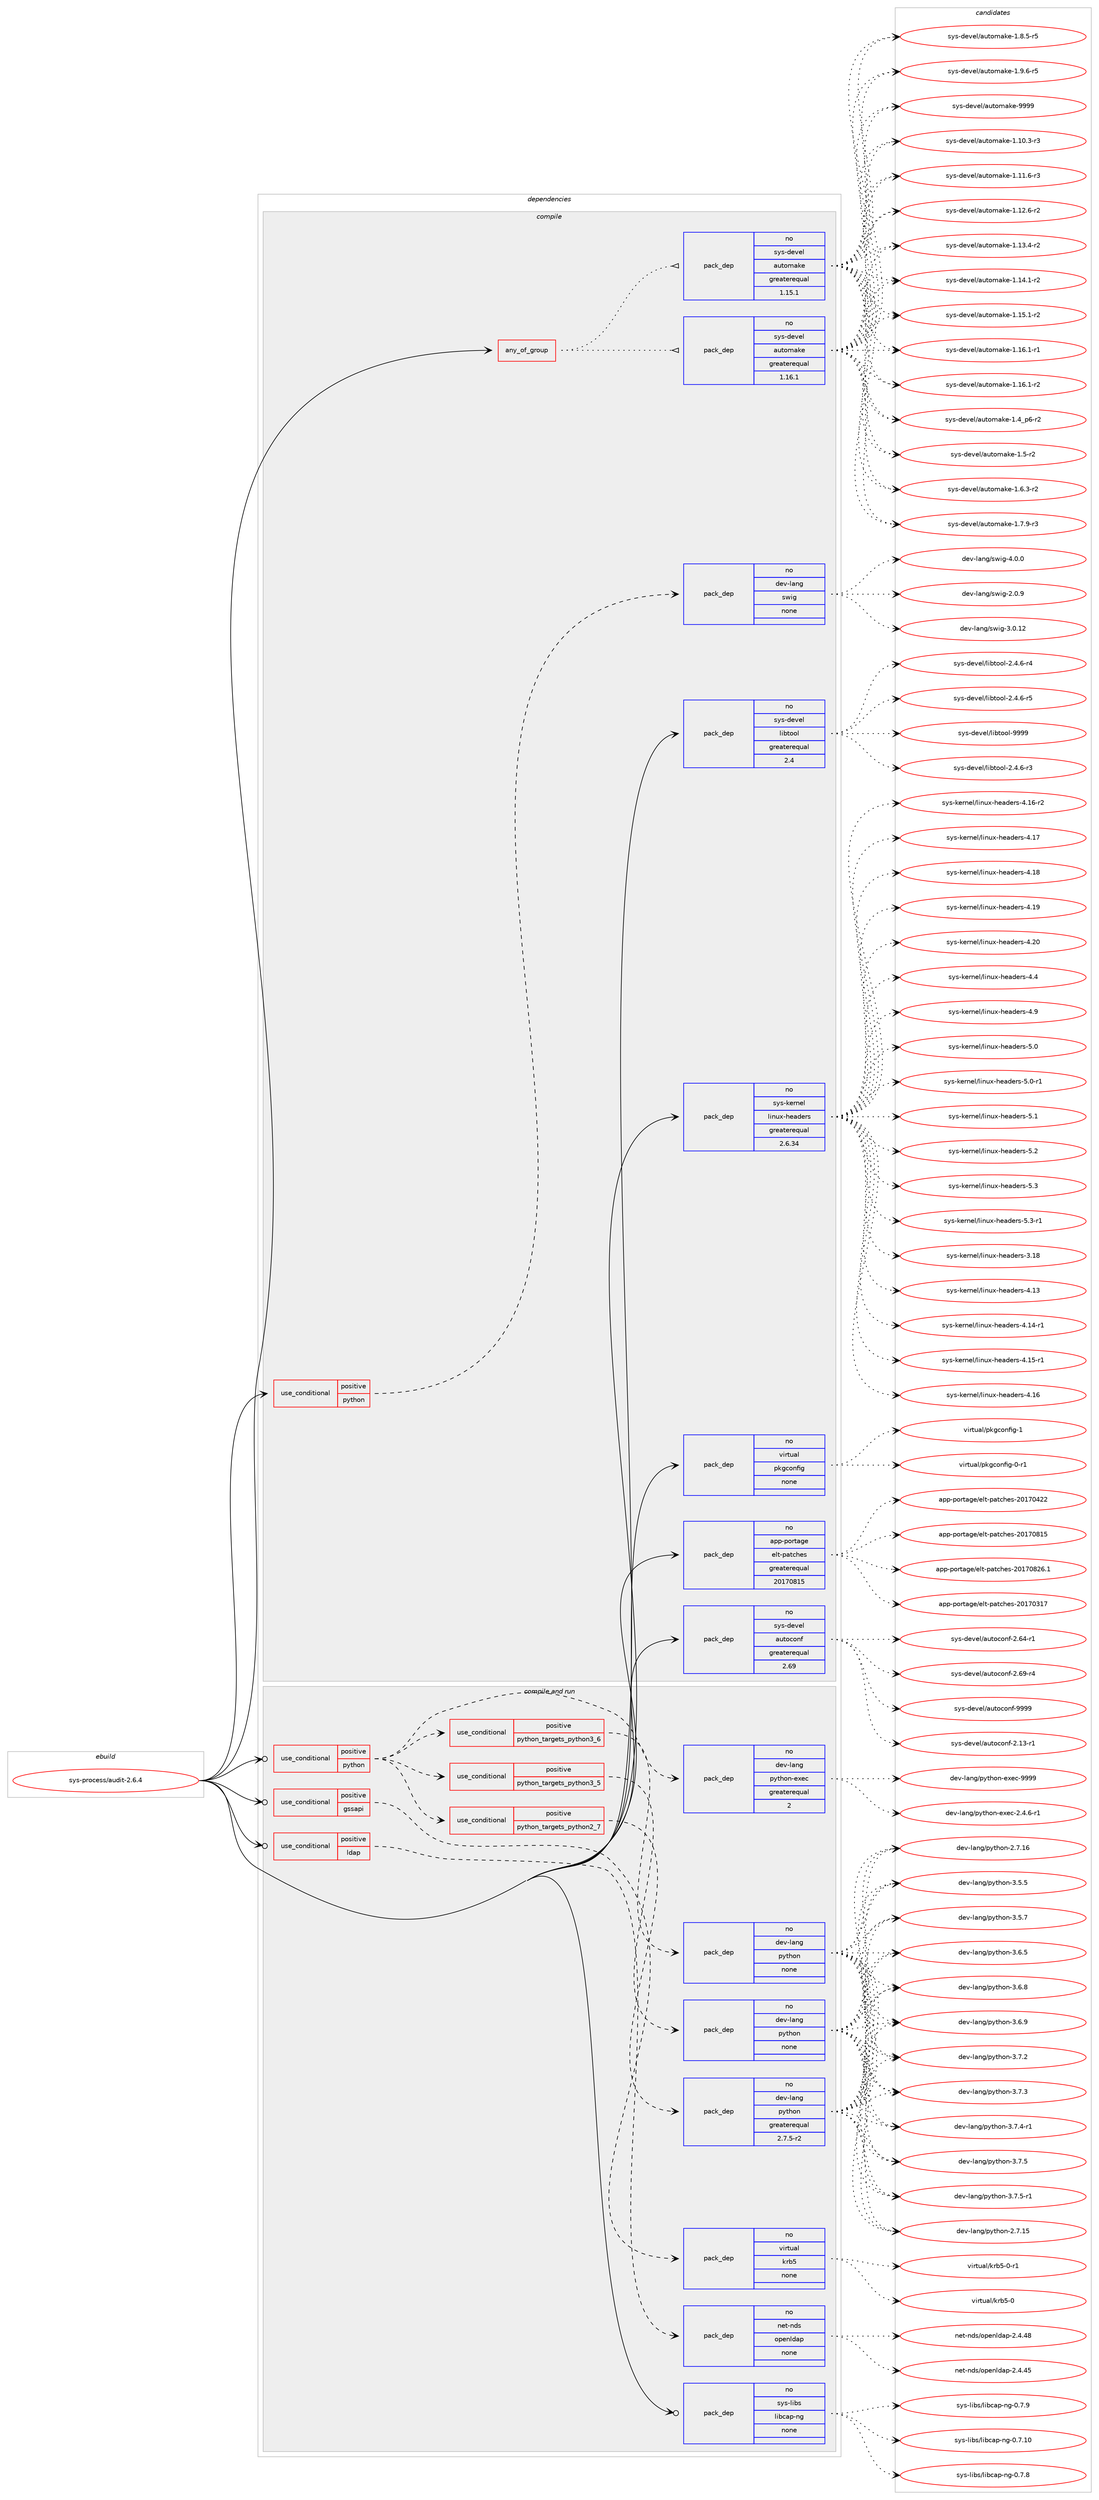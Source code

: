 digraph prolog {

# *************
# Graph options
# *************

newrank=true;
concentrate=true;
compound=true;
graph [rankdir=LR,fontname=Helvetica,fontsize=10,ranksep=1.5];#, ranksep=2.5, nodesep=0.2];
edge  [arrowhead=vee];
node  [fontname=Helvetica,fontsize=10];

# **********
# The ebuild
# **********

subgraph cluster_leftcol {
color=gray;
rank=same;
label=<<i>ebuild</i>>;
id [label="sys-process/audit-2.6.4", color=red, width=4, href="../sys-process/audit-2.6.4.svg"];
}

# ****************
# The dependencies
# ****************

subgraph cluster_midcol {
color=gray;
label=<<i>dependencies</i>>;
subgraph cluster_compile {
fillcolor="#eeeeee";
style=filled;
label=<<i>compile</i>>;
subgraph any15264 {
dependency899401 [label=<<TABLE BORDER="0" CELLBORDER="1" CELLSPACING="0" CELLPADDING="4"><TR><TD CELLPADDING="10">any_of_group</TD></TR></TABLE>>, shape=none, color=red];subgraph pack667400 {
dependency899402 [label=<<TABLE BORDER="0" CELLBORDER="1" CELLSPACING="0" CELLPADDING="4" WIDTH="220"><TR><TD ROWSPAN="6" CELLPADDING="30">pack_dep</TD></TR><TR><TD WIDTH="110">no</TD></TR><TR><TD>sys-devel</TD></TR><TR><TD>automake</TD></TR><TR><TD>greaterequal</TD></TR><TR><TD>1.16.1</TD></TR></TABLE>>, shape=none, color=blue];
}
dependency899401:e -> dependency899402:w [weight=20,style="dotted",arrowhead="oinv"];
subgraph pack667401 {
dependency899403 [label=<<TABLE BORDER="0" CELLBORDER="1" CELLSPACING="0" CELLPADDING="4" WIDTH="220"><TR><TD ROWSPAN="6" CELLPADDING="30">pack_dep</TD></TR><TR><TD WIDTH="110">no</TD></TR><TR><TD>sys-devel</TD></TR><TR><TD>automake</TD></TR><TR><TD>greaterequal</TD></TR><TR><TD>1.15.1</TD></TR></TABLE>>, shape=none, color=blue];
}
dependency899401:e -> dependency899403:w [weight=20,style="dotted",arrowhead="oinv"];
}
id:e -> dependency899401:w [weight=20,style="solid",arrowhead="vee"];
subgraph cond216173 {
dependency899404 [label=<<TABLE BORDER="0" CELLBORDER="1" CELLSPACING="0" CELLPADDING="4"><TR><TD ROWSPAN="3" CELLPADDING="10">use_conditional</TD></TR><TR><TD>positive</TD></TR><TR><TD>python</TD></TR></TABLE>>, shape=none, color=red];
subgraph pack667402 {
dependency899405 [label=<<TABLE BORDER="0" CELLBORDER="1" CELLSPACING="0" CELLPADDING="4" WIDTH="220"><TR><TD ROWSPAN="6" CELLPADDING="30">pack_dep</TD></TR><TR><TD WIDTH="110">no</TD></TR><TR><TD>dev-lang</TD></TR><TR><TD>swig</TD></TR><TR><TD>none</TD></TR><TR><TD></TD></TR></TABLE>>, shape=none, color=blue];
}
dependency899404:e -> dependency899405:w [weight=20,style="dashed",arrowhead="vee"];
}
id:e -> dependency899404:w [weight=20,style="solid",arrowhead="vee"];
subgraph pack667403 {
dependency899406 [label=<<TABLE BORDER="0" CELLBORDER="1" CELLSPACING="0" CELLPADDING="4" WIDTH="220"><TR><TD ROWSPAN="6" CELLPADDING="30">pack_dep</TD></TR><TR><TD WIDTH="110">no</TD></TR><TR><TD>app-portage</TD></TR><TR><TD>elt-patches</TD></TR><TR><TD>greaterequal</TD></TR><TR><TD>20170815</TD></TR></TABLE>>, shape=none, color=blue];
}
id:e -> dependency899406:w [weight=20,style="solid",arrowhead="vee"];
subgraph pack667404 {
dependency899407 [label=<<TABLE BORDER="0" CELLBORDER="1" CELLSPACING="0" CELLPADDING="4" WIDTH="220"><TR><TD ROWSPAN="6" CELLPADDING="30">pack_dep</TD></TR><TR><TD WIDTH="110">no</TD></TR><TR><TD>sys-devel</TD></TR><TR><TD>autoconf</TD></TR><TR><TD>greaterequal</TD></TR><TR><TD>2.69</TD></TR></TABLE>>, shape=none, color=blue];
}
id:e -> dependency899407:w [weight=20,style="solid",arrowhead="vee"];
subgraph pack667405 {
dependency899408 [label=<<TABLE BORDER="0" CELLBORDER="1" CELLSPACING="0" CELLPADDING="4" WIDTH="220"><TR><TD ROWSPAN="6" CELLPADDING="30">pack_dep</TD></TR><TR><TD WIDTH="110">no</TD></TR><TR><TD>sys-devel</TD></TR><TR><TD>libtool</TD></TR><TR><TD>greaterequal</TD></TR><TR><TD>2.4</TD></TR></TABLE>>, shape=none, color=blue];
}
id:e -> dependency899408:w [weight=20,style="solid",arrowhead="vee"];
subgraph pack667406 {
dependency899409 [label=<<TABLE BORDER="0" CELLBORDER="1" CELLSPACING="0" CELLPADDING="4" WIDTH="220"><TR><TD ROWSPAN="6" CELLPADDING="30">pack_dep</TD></TR><TR><TD WIDTH="110">no</TD></TR><TR><TD>sys-kernel</TD></TR><TR><TD>linux-headers</TD></TR><TR><TD>greaterequal</TD></TR><TR><TD>2.6.34</TD></TR></TABLE>>, shape=none, color=blue];
}
id:e -> dependency899409:w [weight=20,style="solid",arrowhead="vee"];
subgraph pack667407 {
dependency899410 [label=<<TABLE BORDER="0" CELLBORDER="1" CELLSPACING="0" CELLPADDING="4" WIDTH="220"><TR><TD ROWSPAN="6" CELLPADDING="30">pack_dep</TD></TR><TR><TD WIDTH="110">no</TD></TR><TR><TD>virtual</TD></TR><TR><TD>pkgconfig</TD></TR><TR><TD>none</TD></TR><TR><TD></TD></TR></TABLE>>, shape=none, color=blue];
}
id:e -> dependency899410:w [weight=20,style="solid",arrowhead="vee"];
}
subgraph cluster_compileandrun {
fillcolor="#eeeeee";
style=filled;
label=<<i>compile and run</i>>;
subgraph cond216174 {
dependency899411 [label=<<TABLE BORDER="0" CELLBORDER="1" CELLSPACING="0" CELLPADDING="4"><TR><TD ROWSPAN="3" CELLPADDING="10">use_conditional</TD></TR><TR><TD>positive</TD></TR><TR><TD>gssapi</TD></TR></TABLE>>, shape=none, color=red];
subgraph pack667408 {
dependency899412 [label=<<TABLE BORDER="0" CELLBORDER="1" CELLSPACING="0" CELLPADDING="4" WIDTH="220"><TR><TD ROWSPAN="6" CELLPADDING="30">pack_dep</TD></TR><TR><TD WIDTH="110">no</TD></TR><TR><TD>virtual</TD></TR><TR><TD>krb5</TD></TR><TR><TD>none</TD></TR><TR><TD></TD></TR></TABLE>>, shape=none, color=blue];
}
dependency899411:e -> dependency899412:w [weight=20,style="dashed",arrowhead="vee"];
}
id:e -> dependency899411:w [weight=20,style="solid",arrowhead="odotvee"];
subgraph cond216175 {
dependency899413 [label=<<TABLE BORDER="0" CELLBORDER="1" CELLSPACING="0" CELLPADDING="4"><TR><TD ROWSPAN="3" CELLPADDING="10">use_conditional</TD></TR><TR><TD>positive</TD></TR><TR><TD>ldap</TD></TR></TABLE>>, shape=none, color=red];
subgraph pack667409 {
dependency899414 [label=<<TABLE BORDER="0" CELLBORDER="1" CELLSPACING="0" CELLPADDING="4" WIDTH="220"><TR><TD ROWSPAN="6" CELLPADDING="30">pack_dep</TD></TR><TR><TD WIDTH="110">no</TD></TR><TR><TD>net-nds</TD></TR><TR><TD>openldap</TD></TR><TR><TD>none</TD></TR><TR><TD></TD></TR></TABLE>>, shape=none, color=blue];
}
dependency899413:e -> dependency899414:w [weight=20,style="dashed",arrowhead="vee"];
}
id:e -> dependency899413:w [weight=20,style="solid",arrowhead="odotvee"];
subgraph cond216176 {
dependency899415 [label=<<TABLE BORDER="0" CELLBORDER="1" CELLSPACING="0" CELLPADDING="4"><TR><TD ROWSPAN="3" CELLPADDING="10">use_conditional</TD></TR><TR><TD>positive</TD></TR><TR><TD>python</TD></TR></TABLE>>, shape=none, color=red];
subgraph cond216177 {
dependency899416 [label=<<TABLE BORDER="0" CELLBORDER="1" CELLSPACING="0" CELLPADDING="4"><TR><TD ROWSPAN="3" CELLPADDING="10">use_conditional</TD></TR><TR><TD>positive</TD></TR><TR><TD>python_targets_python2_7</TD></TR></TABLE>>, shape=none, color=red];
subgraph pack667410 {
dependency899417 [label=<<TABLE BORDER="0" CELLBORDER="1" CELLSPACING="0" CELLPADDING="4" WIDTH="220"><TR><TD ROWSPAN="6" CELLPADDING="30">pack_dep</TD></TR><TR><TD WIDTH="110">no</TD></TR><TR><TD>dev-lang</TD></TR><TR><TD>python</TD></TR><TR><TD>greaterequal</TD></TR><TR><TD>2.7.5-r2</TD></TR></TABLE>>, shape=none, color=blue];
}
dependency899416:e -> dependency899417:w [weight=20,style="dashed",arrowhead="vee"];
}
dependency899415:e -> dependency899416:w [weight=20,style="dashed",arrowhead="vee"];
subgraph cond216178 {
dependency899418 [label=<<TABLE BORDER="0" CELLBORDER="1" CELLSPACING="0" CELLPADDING="4"><TR><TD ROWSPAN="3" CELLPADDING="10">use_conditional</TD></TR><TR><TD>positive</TD></TR><TR><TD>python_targets_python3_5</TD></TR></TABLE>>, shape=none, color=red];
subgraph pack667411 {
dependency899419 [label=<<TABLE BORDER="0" CELLBORDER="1" CELLSPACING="0" CELLPADDING="4" WIDTH="220"><TR><TD ROWSPAN="6" CELLPADDING="30">pack_dep</TD></TR><TR><TD WIDTH="110">no</TD></TR><TR><TD>dev-lang</TD></TR><TR><TD>python</TD></TR><TR><TD>none</TD></TR><TR><TD></TD></TR></TABLE>>, shape=none, color=blue];
}
dependency899418:e -> dependency899419:w [weight=20,style="dashed",arrowhead="vee"];
}
dependency899415:e -> dependency899418:w [weight=20,style="dashed",arrowhead="vee"];
subgraph cond216179 {
dependency899420 [label=<<TABLE BORDER="0" CELLBORDER="1" CELLSPACING="0" CELLPADDING="4"><TR><TD ROWSPAN="3" CELLPADDING="10">use_conditional</TD></TR><TR><TD>positive</TD></TR><TR><TD>python_targets_python3_6</TD></TR></TABLE>>, shape=none, color=red];
subgraph pack667412 {
dependency899421 [label=<<TABLE BORDER="0" CELLBORDER="1" CELLSPACING="0" CELLPADDING="4" WIDTH="220"><TR><TD ROWSPAN="6" CELLPADDING="30">pack_dep</TD></TR><TR><TD WIDTH="110">no</TD></TR><TR><TD>dev-lang</TD></TR><TR><TD>python</TD></TR><TR><TD>none</TD></TR><TR><TD></TD></TR></TABLE>>, shape=none, color=blue];
}
dependency899420:e -> dependency899421:w [weight=20,style="dashed",arrowhead="vee"];
}
dependency899415:e -> dependency899420:w [weight=20,style="dashed",arrowhead="vee"];
subgraph pack667413 {
dependency899422 [label=<<TABLE BORDER="0" CELLBORDER="1" CELLSPACING="0" CELLPADDING="4" WIDTH="220"><TR><TD ROWSPAN="6" CELLPADDING="30">pack_dep</TD></TR><TR><TD WIDTH="110">no</TD></TR><TR><TD>dev-lang</TD></TR><TR><TD>python-exec</TD></TR><TR><TD>greaterequal</TD></TR><TR><TD>2</TD></TR></TABLE>>, shape=none, color=blue];
}
dependency899415:e -> dependency899422:w [weight=20,style="dashed",arrowhead="vee"];
}
id:e -> dependency899415:w [weight=20,style="solid",arrowhead="odotvee"];
subgraph pack667414 {
dependency899423 [label=<<TABLE BORDER="0" CELLBORDER="1" CELLSPACING="0" CELLPADDING="4" WIDTH="220"><TR><TD ROWSPAN="6" CELLPADDING="30">pack_dep</TD></TR><TR><TD WIDTH="110">no</TD></TR><TR><TD>sys-libs</TD></TR><TR><TD>libcap-ng</TD></TR><TR><TD>none</TD></TR><TR><TD></TD></TR></TABLE>>, shape=none, color=blue];
}
id:e -> dependency899423:w [weight=20,style="solid",arrowhead="odotvee"];
}
subgraph cluster_run {
fillcolor="#eeeeee";
style=filled;
label=<<i>run</i>>;
}
}

# **************
# The candidates
# **************

subgraph cluster_choices {
rank=same;
color=gray;
label=<<i>candidates</i>>;

subgraph choice667400 {
color=black;
nodesep=1;
choice11512111545100101118101108479711711611110997107101454946494846514511451 [label="sys-devel/automake-1.10.3-r3", color=red, width=4,href="../sys-devel/automake-1.10.3-r3.svg"];
choice11512111545100101118101108479711711611110997107101454946494946544511451 [label="sys-devel/automake-1.11.6-r3", color=red, width=4,href="../sys-devel/automake-1.11.6-r3.svg"];
choice11512111545100101118101108479711711611110997107101454946495046544511450 [label="sys-devel/automake-1.12.6-r2", color=red, width=4,href="../sys-devel/automake-1.12.6-r2.svg"];
choice11512111545100101118101108479711711611110997107101454946495146524511450 [label="sys-devel/automake-1.13.4-r2", color=red, width=4,href="../sys-devel/automake-1.13.4-r2.svg"];
choice11512111545100101118101108479711711611110997107101454946495246494511450 [label="sys-devel/automake-1.14.1-r2", color=red, width=4,href="../sys-devel/automake-1.14.1-r2.svg"];
choice11512111545100101118101108479711711611110997107101454946495346494511450 [label="sys-devel/automake-1.15.1-r2", color=red, width=4,href="../sys-devel/automake-1.15.1-r2.svg"];
choice11512111545100101118101108479711711611110997107101454946495446494511449 [label="sys-devel/automake-1.16.1-r1", color=red, width=4,href="../sys-devel/automake-1.16.1-r1.svg"];
choice11512111545100101118101108479711711611110997107101454946495446494511450 [label="sys-devel/automake-1.16.1-r2", color=red, width=4,href="../sys-devel/automake-1.16.1-r2.svg"];
choice115121115451001011181011084797117116111109971071014549465295112544511450 [label="sys-devel/automake-1.4_p6-r2", color=red, width=4,href="../sys-devel/automake-1.4_p6-r2.svg"];
choice11512111545100101118101108479711711611110997107101454946534511450 [label="sys-devel/automake-1.5-r2", color=red, width=4,href="../sys-devel/automake-1.5-r2.svg"];
choice115121115451001011181011084797117116111109971071014549465446514511450 [label="sys-devel/automake-1.6.3-r2", color=red, width=4,href="../sys-devel/automake-1.6.3-r2.svg"];
choice115121115451001011181011084797117116111109971071014549465546574511451 [label="sys-devel/automake-1.7.9-r3", color=red, width=4,href="../sys-devel/automake-1.7.9-r3.svg"];
choice115121115451001011181011084797117116111109971071014549465646534511453 [label="sys-devel/automake-1.8.5-r5", color=red, width=4,href="../sys-devel/automake-1.8.5-r5.svg"];
choice115121115451001011181011084797117116111109971071014549465746544511453 [label="sys-devel/automake-1.9.6-r5", color=red, width=4,href="../sys-devel/automake-1.9.6-r5.svg"];
choice115121115451001011181011084797117116111109971071014557575757 [label="sys-devel/automake-9999", color=red, width=4,href="../sys-devel/automake-9999.svg"];
dependency899402:e -> choice11512111545100101118101108479711711611110997107101454946494846514511451:w [style=dotted,weight="100"];
dependency899402:e -> choice11512111545100101118101108479711711611110997107101454946494946544511451:w [style=dotted,weight="100"];
dependency899402:e -> choice11512111545100101118101108479711711611110997107101454946495046544511450:w [style=dotted,weight="100"];
dependency899402:e -> choice11512111545100101118101108479711711611110997107101454946495146524511450:w [style=dotted,weight="100"];
dependency899402:e -> choice11512111545100101118101108479711711611110997107101454946495246494511450:w [style=dotted,weight="100"];
dependency899402:e -> choice11512111545100101118101108479711711611110997107101454946495346494511450:w [style=dotted,weight="100"];
dependency899402:e -> choice11512111545100101118101108479711711611110997107101454946495446494511449:w [style=dotted,weight="100"];
dependency899402:e -> choice11512111545100101118101108479711711611110997107101454946495446494511450:w [style=dotted,weight="100"];
dependency899402:e -> choice115121115451001011181011084797117116111109971071014549465295112544511450:w [style=dotted,weight="100"];
dependency899402:e -> choice11512111545100101118101108479711711611110997107101454946534511450:w [style=dotted,weight="100"];
dependency899402:e -> choice115121115451001011181011084797117116111109971071014549465446514511450:w [style=dotted,weight="100"];
dependency899402:e -> choice115121115451001011181011084797117116111109971071014549465546574511451:w [style=dotted,weight="100"];
dependency899402:e -> choice115121115451001011181011084797117116111109971071014549465646534511453:w [style=dotted,weight="100"];
dependency899402:e -> choice115121115451001011181011084797117116111109971071014549465746544511453:w [style=dotted,weight="100"];
dependency899402:e -> choice115121115451001011181011084797117116111109971071014557575757:w [style=dotted,weight="100"];
}
subgraph choice667401 {
color=black;
nodesep=1;
choice11512111545100101118101108479711711611110997107101454946494846514511451 [label="sys-devel/automake-1.10.3-r3", color=red, width=4,href="../sys-devel/automake-1.10.3-r3.svg"];
choice11512111545100101118101108479711711611110997107101454946494946544511451 [label="sys-devel/automake-1.11.6-r3", color=red, width=4,href="../sys-devel/automake-1.11.6-r3.svg"];
choice11512111545100101118101108479711711611110997107101454946495046544511450 [label="sys-devel/automake-1.12.6-r2", color=red, width=4,href="../sys-devel/automake-1.12.6-r2.svg"];
choice11512111545100101118101108479711711611110997107101454946495146524511450 [label="sys-devel/automake-1.13.4-r2", color=red, width=4,href="../sys-devel/automake-1.13.4-r2.svg"];
choice11512111545100101118101108479711711611110997107101454946495246494511450 [label="sys-devel/automake-1.14.1-r2", color=red, width=4,href="../sys-devel/automake-1.14.1-r2.svg"];
choice11512111545100101118101108479711711611110997107101454946495346494511450 [label="sys-devel/automake-1.15.1-r2", color=red, width=4,href="../sys-devel/automake-1.15.1-r2.svg"];
choice11512111545100101118101108479711711611110997107101454946495446494511449 [label="sys-devel/automake-1.16.1-r1", color=red, width=4,href="../sys-devel/automake-1.16.1-r1.svg"];
choice11512111545100101118101108479711711611110997107101454946495446494511450 [label="sys-devel/automake-1.16.1-r2", color=red, width=4,href="../sys-devel/automake-1.16.1-r2.svg"];
choice115121115451001011181011084797117116111109971071014549465295112544511450 [label="sys-devel/automake-1.4_p6-r2", color=red, width=4,href="../sys-devel/automake-1.4_p6-r2.svg"];
choice11512111545100101118101108479711711611110997107101454946534511450 [label="sys-devel/automake-1.5-r2", color=red, width=4,href="../sys-devel/automake-1.5-r2.svg"];
choice115121115451001011181011084797117116111109971071014549465446514511450 [label="sys-devel/automake-1.6.3-r2", color=red, width=4,href="../sys-devel/automake-1.6.3-r2.svg"];
choice115121115451001011181011084797117116111109971071014549465546574511451 [label="sys-devel/automake-1.7.9-r3", color=red, width=4,href="../sys-devel/automake-1.7.9-r3.svg"];
choice115121115451001011181011084797117116111109971071014549465646534511453 [label="sys-devel/automake-1.8.5-r5", color=red, width=4,href="../sys-devel/automake-1.8.5-r5.svg"];
choice115121115451001011181011084797117116111109971071014549465746544511453 [label="sys-devel/automake-1.9.6-r5", color=red, width=4,href="../sys-devel/automake-1.9.6-r5.svg"];
choice115121115451001011181011084797117116111109971071014557575757 [label="sys-devel/automake-9999", color=red, width=4,href="../sys-devel/automake-9999.svg"];
dependency899403:e -> choice11512111545100101118101108479711711611110997107101454946494846514511451:w [style=dotted,weight="100"];
dependency899403:e -> choice11512111545100101118101108479711711611110997107101454946494946544511451:w [style=dotted,weight="100"];
dependency899403:e -> choice11512111545100101118101108479711711611110997107101454946495046544511450:w [style=dotted,weight="100"];
dependency899403:e -> choice11512111545100101118101108479711711611110997107101454946495146524511450:w [style=dotted,weight="100"];
dependency899403:e -> choice11512111545100101118101108479711711611110997107101454946495246494511450:w [style=dotted,weight="100"];
dependency899403:e -> choice11512111545100101118101108479711711611110997107101454946495346494511450:w [style=dotted,weight="100"];
dependency899403:e -> choice11512111545100101118101108479711711611110997107101454946495446494511449:w [style=dotted,weight="100"];
dependency899403:e -> choice11512111545100101118101108479711711611110997107101454946495446494511450:w [style=dotted,weight="100"];
dependency899403:e -> choice115121115451001011181011084797117116111109971071014549465295112544511450:w [style=dotted,weight="100"];
dependency899403:e -> choice11512111545100101118101108479711711611110997107101454946534511450:w [style=dotted,weight="100"];
dependency899403:e -> choice115121115451001011181011084797117116111109971071014549465446514511450:w [style=dotted,weight="100"];
dependency899403:e -> choice115121115451001011181011084797117116111109971071014549465546574511451:w [style=dotted,weight="100"];
dependency899403:e -> choice115121115451001011181011084797117116111109971071014549465646534511453:w [style=dotted,weight="100"];
dependency899403:e -> choice115121115451001011181011084797117116111109971071014549465746544511453:w [style=dotted,weight="100"];
dependency899403:e -> choice115121115451001011181011084797117116111109971071014557575757:w [style=dotted,weight="100"];
}
subgraph choice667402 {
color=black;
nodesep=1;
choice100101118451089711010347115119105103455046484657 [label="dev-lang/swig-2.0.9", color=red, width=4,href="../dev-lang/swig-2.0.9.svg"];
choice10010111845108971101034711511910510345514648464950 [label="dev-lang/swig-3.0.12", color=red, width=4,href="../dev-lang/swig-3.0.12.svg"];
choice100101118451089711010347115119105103455246484648 [label="dev-lang/swig-4.0.0", color=red, width=4,href="../dev-lang/swig-4.0.0.svg"];
dependency899405:e -> choice100101118451089711010347115119105103455046484657:w [style=dotted,weight="100"];
dependency899405:e -> choice10010111845108971101034711511910510345514648464950:w [style=dotted,weight="100"];
dependency899405:e -> choice100101118451089711010347115119105103455246484648:w [style=dotted,weight="100"];
}
subgraph choice667403 {
color=black;
nodesep=1;
choice97112112451121111141169710310147101108116451129711699104101115455048495548514955 [label="app-portage/elt-patches-20170317", color=red, width=4,href="../app-portage/elt-patches-20170317.svg"];
choice97112112451121111141169710310147101108116451129711699104101115455048495548525050 [label="app-portage/elt-patches-20170422", color=red, width=4,href="../app-portage/elt-patches-20170422.svg"];
choice97112112451121111141169710310147101108116451129711699104101115455048495548564953 [label="app-portage/elt-patches-20170815", color=red, width=4,href="../app-portage/elt-patches-20170815.svg"];
choice971121124511211111411697103101471011081164511297116991041011154550484955485650544649 [label="app-portage/elt-patches-20170826.1", color=red, width=4,href="../app-portage/elt-patches-20170826.1.svg"];
dependency899406:e -> choice97112112451121111141169710310147101108116451129711699104101115455048495548514955:w [style=dotted,weight="100"];
dependency899406:e -> choice97112112451121111141169710310147101108116451129711699104101115455048495548525050:w [style=dotted,weight="100"];
dependency899406:e -> choice97112112451121111141169710310147101108116451129711699104101115455048495548564953:w [style=dotted,weight="100"];
dependency899406:e -> choice971121124511211111411697103101471011081164511297116991041011154550484955485650544649:w [style=dotted,weight="100"];
}
subgraph choice667404 {
color=black;
nodesep=1;
choice1151211154510010111810110847971171161119911111010245504649514511449 [label="sys-devel/autoconf-2.13-r1", color=red, width=4,href="../sys-devel/autoconf-2.13-r1.svg"];
choice1151211154510010111810110847971171161119911111010245504654524511449 [label="sys-devel/autoconf-2.64-r1", color=red, width=4,href="../sys-devel/autoconf-2.64-r1.svg"];
choice1151211154510010111810110847971171161119911111010245504654574511452 [label="sys-devel/autoconf-2.69-r4", color=red, width=4,href="../sys-devel/autoconf-2.69-r4.svg"];
choice115121115451001011181011084797117116111991111101024557575757 [label="sys-devel/autoconf-9999", color=red, width=4,href="../sys-devel/autoconf-9999.svg"];
dependency899407:e -> choice1151211154510010111810110847971171161119911111010245504649514511449:w [style=dotted,weight="100"];
dependency899407:e -> choice1151211154510010111810110847971171161119911111010245504654524511449:w [style=dotted,weight="100"];
dependency899407:e -> choice1151211154510010111810110847971171161119911111010245504654574511452:w [style=dotted,weight="100"];
dependency899407:e -> choice115121115451001011181011084797117116111991111101024557575757:w [style=dotted,weight="100"];
}
subgraph choice667405 {
color=black;
nodesep=1;
choice1151211154510010111810110847108105981161111111084550465246544511451 [label="sys-devel/libtool-2.4.6-r3", color=red, width=4,href="../sys-devel/libtool-2.4.6-r3.svg"];
choice1151211154510010111810110847108105981161111111084550465246544511452 [label="sys-devel/libtool-2.4.6-r4", color=red, width=4,href="../sys-devel/libtool-2.4.6-r4.svg"];
choice1151211154510010111810110847108105981161111111084550465246544511453 [label="sys-devel/libtool-2.4.6-r5", color=red, width=4,href="../sys-devel/libtool-2.4.6-r5.svg"];
choice1151211154510010111810110847108105981161111111084557575757 [label="sys-devel/libtool-9999", color=red, width=4,href="../sys-devel/libtool-9999.svg"];
dependency899408:e -> choice1151211154510010111810110847108105981161111111084550465246544511451:w [style=dotted,weight="100"];
dependency899408:e -> choice1151211154510010111810110847108105981161111111084550465246544511452:w [style=dotted,weight="100"];
dependency899408:e -> choice1151211154510010111810110847108105981161111111084550465246544511453:w [style=dotted,weight="100"];
dependency899408:e -> choice1151211154510010111810110847108105981161111111084557575757:w [style=dotted,weight="100"];
}
subgraph choice667406 {
color=black;
nodesep=1;
choice115121115451071011141101011084710810511011712045104101971001011141154551464956 [label="sys-kernel/linux-headers-3.18", color=red, width=4,href="../sys-kernel/linux-headers-3.18.svg"];
choice115121115451071011141101011084710810511011712045104101971001011141154552464951 [label="sys-kernel/linux-headers-4.13", color=red, width=4,href="../sys-kernel/linux-headers-4.13.svg"];
choice1151211154510710111411010110847108105110117120451041019710010111411545524649524511449 [label="sys-kernel/linux-headers-4.14-r1", color=red, width=4,href="../sys-kernel/linux-headers-4.14-r1.svg"];
choice1151211154510710111411010110847108105110117120451041019710010111411545524649534511449 [label="sys-kernel/linux-headers-4.15-r1", color=red, width=4,href="../sys-kernel/linux-headers-4.15-r1.svg"];
choice115121115451071011141101011084710810511011712045104101971001011141154552464954 [label="sys-kernel/linux-headers-4.16", color=red, width=4,href="../sys-kernel/linux-headers-4.16.svg"];
choice1151211154510710111411010110847108105110117120451041019710010111411545524649544511450 [label="sys-kernel/linux-headers-4.16-r2", color=red, width=4,href="../sys-kernel/linux-headers-4.16-r2.svg"];
choice115121115451071011141101011084710810511011712045104101971001011141154552464955 [label="sys-kernel/linux-headers-4.17", color=red, width=4,href="../sys-kernel/linux-headers-4.17.svg"];
choice115121115451071011141101011084710810511011712045104101971001011141154552464956 [label="sys-kernel/linux-headers-4.18", color=red, width=4,href="../sys-kernel/linux-headers-4.18.svg"];
choice115121115451071011141101011084710810511011712045104101971001011141154552464957 [label="sys-kernel/linux-headers-4.19", color=red, width=4,href="../sys-kernel/linux-headers-4.19.svg"];
choice115121115451071011141101011084710810511011712045104101971001011141154552465048 [label="sys-kernel/linux-headers-4.20", color=red, width=4,href="../sys-kernel/linux-headers-4.20.svg"];
choice1151211154510710111411010110847108105110117120451041019710010111411545524652 [label="sys-kernel/linux-headers-4.4", color=red, width=4,href="../sys-kernel/linux-headers-4.4.svg"];
choice1151211154510710111411010110847108105110117120451041019710010111411545524657 [label="sys-kernel/linux-headers-4.9", color=red, width=4,href="../sys-kernel/linux-headers-4.9.svg"];
choice1151211154510710111411010110847108105110117120451041019710010111411545534648 [label="sys-kernel/linux-headers-5.0", color=red, width=4,href="../sys-kernel/linux-headers-5.0.svg"];
choice11512111545107101114110101108471081051101171204510410197100101114115455346484511449 [label="sys-kernel/linux-headers-5.0-r1", color=red, width=4,href="../sys-kernel/linux-headers-5.0-r1.svg"];
choice1151211154510710111411010110847108105110117120451041019710010111411545534649 [label="sys-kernel/linux-headers-5.1", color=red, width=4,href="../sys-kernel/linux-headers-5.1.svg"];
choice1151211154510710111411010110847108105110117120451041019710010111411545534650 [label="sys-kernel/linux-headers-5.2", color=red, width=4,href="../sys-kernel/linux-headers-5.2.svg"];
choice1151211154510710111411010110847108105110117120451041019710010111411545534651 [label="sys-kernel/linux-headers-5.3", color=red, width=4,href="../sys-kernel/linux-headers-5.3.svg"];
choice11512111545107101114110101108471081051101171204510410197100101114115455346514511449 [label="sys-kernel/linux-headers-5.3-r1", color=red, width=4,href="../sys-kernel/linux-headers-5.3-r1.svg"];
dependency899409:e -> choice115121115451071011141101011084710810511011712045104101971001011141154551464956:w [style=dotted,weight="100"];
dependency899409:e -> choice115121115451071011141101011084710810511011712045104101971001011141154552464951:w [style=dotted,weight="100"];
dependency899409:e -> choice1151211154510710111411010110847108105110117120451041019710010111411545524649524511449:w [style=dotted,weight="100"];
dependency899409:e -> choice1151211154510710111411010110847108105110117120451041019710010111411545524649534511449:w [style=dotted,weight="100"];
dependency899409:e -> choice115121115451071011141101011084710810511011712045104101971001011141154552464954:w [style=dotted,weight="100"];
dependency899409:e -> choice1151211154510710111411010110847108105110117120451041019710010111411545524649544511450:w [style=dotted,weight="100"];
dependency899409:e -> choice115121115451071011141101011084710810511011712045104101971001011141154552464955:w [style=dotted,weight="100"];
dependency899409:e -> choice115121115451071011141101011084710810511011712045104101971001011141154552464956:w [style=dotted,weight="100"];
dependency899409:e -> choice115121115451071011141101011084710810511011712045104101971001011141154552464957:w [style=dotted,weight="100"];
dependency899409:e -> choice115121115451071011141101011084710810511011712045104101971001011141154552465048:w [style=dotted,weight="100"];
dependency899409:e -> choice1151211154510710111411010110847108105110117120451041019710010111411545524652:w [style=dotted,weight="100"];
dependency899409:e -> choice1151211154510710111411010110847108105110117120451041019710010111411545524657:w [style=dotted,weight="100"];
dependency899409:e -> choice1151211154510710111411010110847108105110117120451041019710010111411545534648:w [style=dotted,weight="100"];
dependency899409:e -> choice11512111545107101114110101108471081051101171204510410197100101114115455346484511449:w [style=dotted,weight="100"];
dependency899409:e -> choice1151211154510710111411010110847108105110117120451041019710010111411545534649:w [style=dotted,weight="100"];
dependency899409:e -> choice1151211154510710111411010110847108105110117120451041019710010111411545534650:w [style=dotted,weight="100"];
dependency899409:e -> choice1151211154510710111411010110847108105110117120451041019710010111411545534651:w [style=dotted,weight="100"];
dependency899409:e -> choice11512111545107101114110101108471081051101171204510410197100101114115455346514511449:w [style=dotted,weight="100"];
}
subgraph choice667407 {
color=black;
nodesep=1;
choice11810511411611797108471121071039911111010210510345484511449 [label="virtual/pkgconfig-0-r1", color=red, width=4,href="../virtual/pkgconfig-0-r1.svg"];
choice1181051141161179710847112107103991111101021051034549 [label="virtual/pkgconfig-1", color=red, width=4,href="../virtual/pkgconfig-1.svg"];
dependency899410:e -> choice11810511411611797108471121071039911111010210510345484511449:w [style=dotted,weight="100"];
dependency899410:e -> choice1181051141161179710847112107103991111101021051034549:w [style=dotted,weight="100"];
}
subgraph choice667408 {
color=black;
nodesep=1;
choice118105114116117971084710711498534548 [label="virtual/krb5-0", color=red, width=4,href="../virtual/krb5-0.svg"];
choice1181051141161179710847107114985345484511449 [label="virtual/krb5-0-r1", color=red, width=4,href="../virtual/krb5-0-r1.svg"];
dependency899412:e -> choice118105114116117971084710711498534548:w [style=dotted,weight="100"];
dependency899412:e -> choice1181051141161179710847107114985345484511449:w [style=dotted,weight="100"];
}
subgraph choice667409 {
color=black;
nodesep=1;
choice11010111645110100115471111121011101081009711245504652465253 [label="net-nds/openldap-2.4.45", color=red, width=4,href="../net-nds/openldap-2.4.45.svg"];
choice11010111645110100115471111121011101081009711245504652465256 [label="net-nds/openldap-2.4.48", color=red, width=4,href="../net-nds/openldap-2.4.48.svg"];
dependency899414:e -> choice11010111645110100115471111121011101081009711245504652465253:w [style=dotted,weight="100"];
dependency899414:e -> choice11010111645110100115471111121011101081009711245504652465256:w [style=dotted,weight="100"];
}
subgraph choice667410 {
color=black;
nodesep=1;
choice10010111845108971101034711212111610411111045504655464953 [label="dev-lang/python-2.7.15", color=red, width=4,href="../dev-lang/python-2.7.15.svg"];
choice10010111845108971101034711212111610411111045504655464954 [label="dev-lang/python-2.7.16", color=red, width=4,href="../dev-lang/python-2.7.16.svg"];
choice100101118451089711010347112121116104111110455146534653 [label="dev-lang/python-3.5.5", color=red, width=4,href="../dev-lang/python-3.5.5.svg"];
choice100101118451089711010347112121116104111110455146534655 [label="dev-lang/python-3.5.7", color=red, width=4,href="../dev-lang/python-3.5.7.svg"];
choice100101118451089711010347112121116104111110455146544653 [label="dev-lang/python-3.6.5", color=red, width=4,href="../dev-lang/python-3.6.5.svg"];
choice100101118451089711010347112121116104111110455146544656 [label="dev-lang/python-3.6.8", color=red, width=4,href="../dev-lang/python-3.6.8.svg"];
choice100101118451089711010347112121116104111110455146544657 [label="dev-lang/python-3.6.9", color=red, width=4,href="../dev-lang/python-3.6.9.svg"];
choice100101118451089711010347112121116104111110455146554650 [label="dev-lang/python-3.7.2", color=red, width=4,href="../dev-lang/python-3.7.2.svg"];
choice100101118451089711010347112121116104111110455146554651 [label="dev-lang/python-3.7.3", color=red, width=4,href="../dev-lang/python-3.7.3.svg"];
choice1001011184510897110103471121211161041111104551465546524511449 [label="dev-lang/python-3.7.4-r1", color=red, width=4,href="../dev-lang/python-3.7.4-r1.svg"];
choice100101118451089711010347112121116104111110455146554653 [label="dev-lang/python-3.7.5", color=red, width=4,href="../dev-lang/python-3.7.5.svg"];
choice1001011184510897110103471121211161041111104551465546534511449 [label="dev-lang/python-3.7.5-r1", color=red, width=4,href="../dev-lang/python-3.7.5-r1.svg"];
dependency899417:e -> choice10010111845108971101034711212111610411111045504655464953:w [style=dotted,weight="100"];
dependency899417:e -> choice10010111845108971101034711212111610411111045504655464954:w [style=dotted,weight="100"];
dependency899417:e -> choice100101118451089711010347112121116104111110455146534653:w [style=dotted,weight="100"];
dependency899417:e -> choice100101118451089711010347112121116104111110455146534655:w [style=dotted,weight="100"];
dependency899417:e -> choice100101118451089711010347112121116104111110455146544653:w [style=dotted,weight="100"];
dependency899417:e -> choice100101118451089711010347112121116104111110455146544656:w [style=dotted,weight="100"];
dependency899417:e -> choice100101118451089711010347112121116104111110455146544657:w [style=dotted,weight="100"];
dependency899417:e -> choice100101118451089711010347112121116104111110455146554650:w [style=dotted,weight="100"];
dependency899417:e -> choice100101118451089711010347112121116104111110455146554651:w [style=dotted,weight="100"];
dependency899417:e -> choice1001011184510897110103471121211161041111104551465546524511449:w [style=dotted,weight="100"];
dependency899417:e -> choice100101118451089711010347112121116104111110455146554653:w [style=dotted,weight="100"];
dependency899417:e -> choice1001011184510897110103471121211161041111104551465546534511449:w [style=dotted,weight="100"];
}
subgraph choice667411 {
color=black;
nodesep=1;
choice10010111845108971101034711212111610411111045504655464953 [label="dev-lang/python-2.7.15", color=red, width=4,href="../dev-lang/python-2.7.15.svg"];
choice10010111845108971101034711212111610411111045504655464954 [label="dev-lang/python-2.7.16", color=red, width=4,href="../dev-lang/python-2.7.16.svg"];
choice100101118451089711010347112121116104111110455146534653 [label="dev-lang/python-3.5.5", color=red, width=4,href="../dev-lang/python-3.5.5.svg"];
choice100101118451089711010347112121116104111110455146534655 [label="dev-lang/python-3.5.7", color=red, width=4,href="../dev-lang/python-3.5.7.svg"];
choice100101118451089711010347112121116104111110455146544653 [label="dev-lang/python-3.6.5", color=red, width=4,href="../dev-lang/python-3.6.5.svg"];
choice100101118451089711010347112121116104111110455146544656 [label="dev-lang/python-3.6.8", color=red, width=4,href="../dev-lang/python-3.6.8.svg"];
choice100101118451089711010347112121116104111110455146544657 [label="dev-lang/python-3.6.9", color=red, width=4,href="../dev-lang/python-3.6.9.svg"];
choice100101118451089711010347112121116104111110455146554650 [label="dev-lang/python-3.7.2", color=red, width=4,href="../dev-lang/python-3.7.2.svg"];
choice100101118451089711010347112121116104111110455146554651 [label="dev-lang/python-3.7.3", color=red, width=4,href="../dev-lang/python-3.7.3.svg"];
choice1001011184510897110103471121211161041111104551465546524511449 [label="dev-lang/python-3.7.4-r1", color=red, width=4,href="../dev-lang/python-3.7.4-r1.svg"];
choice100101118451089711010347112121116104111110455146554653 [label="dev-lang/python-3.7.5", color=red, width=4,href="../dev-lang/python-3.7.5.svg"];
choice1001011184510897110103471121211161041111104551465546534511449 [label="dev-lang/python-3.7.5-r1", color=red, width=4,href="../dev-lang/python-3.7.5-r1.svg"];
dependency899419:e -> choice10010111845108971101034711212111610411111045504655464953:w [style=dotted,weight="100"];
dependency899419:e -> choice10010111845108971101034711212111610411111045504655464954:w [style=dotted,weight="100"];
dependency899419:e -> choice100101118451089711010347112121116104111110455146534653:w [style=dotted,weight="100"];
dependency899419:e -> choice100101118451089711010347112121116104111110455146534655:w [style=dotted,weight="100"];
dependency899419:e -> choice100101118451089711010347112121116104111110455146544653:w [style=dotted,weight="100"];
dependency899419:e -> choice100101118451089711010347112121116104111110455146544656:w [style=dotted,weight="100"];
dependency899419:e -> choice100101118451089711010347112121116104111110455146544657:w [style=dotted,weight="100"];
dependency899419:e -> choice100101118451089711010347112121116104111110455146554650:w [style=dotted,weight="100"];
dependency899419:e -> choice100101118451089711010347112121116104111110455146554651:w [style=dotted,weight="100"];
dependency899419:e -> choice1001011184510897110103471121211161041111104551465546524511449:w [style=dotted,weight="100"];
dependency899419:e -> choice100101118451089711010347112121116104111110455146554653:w [style=dotted,weight="100"];
dependency899419:e -> choice1001011184510897110103471121211161041111104551465546534511449:w [style=dotted,weight="100"];
}
subgraph choice667412 {
color=black;
nodesep=1;
choice10010111845108971101034711212111610411111045504655464953 [label="dev-lang/python-2.7.15", color=red, width=4,href="../dev-lang/python-2.7.15.svg"];
choice10010111845108971101034711212111610411111045504655464954 [label="dev-lang/python-2.7.16", color=red, width=4,href="../dev-lang/python-2.7.16.svg"];
choice100101118451089711010347112121116104111110455146534653 [label="dev-lang/python-3.5.5", color=red, width=4,href="../dev-lang/python-3.5.5.svg"];
choice100101118451089711010347112121116104111110455146534655 [label="dev-lang/python-3.5.7", color=red, width=4,href="../dev-lang/python-3.5.7.svg"];
choice100101118451089711010347112121116104111110455146544653 [label="dev-lang/python-3.6.5", color=red, width=4,href="../dev-lang/python-3.6.5.svg"];
choice100101118451089711010347112121116104111110455146544656 [label="dev-lang/python-3.6.8", color=red, width=4,href="../dev-lang/python-3.6.8.svg"];
choice100101118451089711010347112121116104111110455146544657 [label="dev-lang/python-3.6.9", color=red, width=4,href="../dev-lang/python-3.6.9.svg"];
choice100101118451089711010347112121116104111110455146554650 [label="dev-lang/python-3.7.2", color=red, width=4,href="../dev-lang/python-3.7.2.svg"];
choice100101118451089711010347112121116104111110455146554651 [label="dev-lang/python-3.7.3", color=red, width=4,href="../dev-lang/python-3.7.3.svg"];
choice1001011184510897110103471121211161041111104551465546524511449 [label="dev-lang/python-3.7.4-r1", color=red, width=4,href="../dev-lang/python-3.7.4-r1.svg"];
choice100101118451089711010347112121116104111110455146554653 [label="dev-lang/python-3.7.5", color=red, width=4,href="../dev-lang/python-3.7.5.svg"];
choice1001011184510897110103471121211161041111104551465546534511449 [label="dev-lang/python-3.7.5-r1", color=red, width=4,href="../dev-lang/python-3.7.5-r1.svg"];
dependency899421:e -> choice10010111845108971101034711212111610411111045504655464953:w [style=dotted,weight="100"];
dependency899421:e -> choice10010111845108971101034711212111610411111045504655464954:w [style=dotted,weight="100"];
dependency899421:e -> choice100101118451089711010347112121116104111110455146534653:w [style=dotted,weight="100"];
dependency899421:e -> choice100101118451089711010347112121116104111110455146534655:w [style=dotted,weight="100"];
dependency899421:e -> choice100101118451089711010347112121116104111110455146544653:w [style=dotted,weight="100"];
dependency899421:e -> choice100101118451089711010347112121116104111110455146544656:w [style=dotted,weight="100"];
dependency899421:e -> choice100101118451089711010347112121116104111110455146544657:w [style=dotted,weight="100"];
dependency899421:e -> choice100101118451089711010347112121116104111110455146554650:w [style=dotted,weight="100"];
dependency899421:e -> choice100101118451089711010347112121116104111110455146554651:w [style=dotted,weight="100"];
dependency899421:e -> choice1001011184510897110103471121211161041111104551465546524511449:w [style=dotted,weight="100"];
dependency899421:e -> choice100101118451089711010347112121116104111110455146554653:w [style=dotted,weight="100"];
dependency899421:e -> choice1001011184510897110103471121211161041111104551465546534511449:w [style=dotted,weight="100"];
}
subgraph choice667413 {
color=black;
nodesep=1;
choice10010111845108971101034711212111610411111045101120101994550465246544511449 [label="dev-lang/python-exec-2.4.6-r1", color=red, width=4,href="../dev-lang/python-exec-2.4.6-r1.svg"];
choice10010111845108971101034711212111610411111045101120101994557575757 [label="dev-lang/python-exec-9999", color=red, width=4,href="../dev-lang/python-exec-9999.svg"];
dependency899422:e -> choice10010111845108971101034711212111610411111045101120101994550465246544511449:w [style=dotted,weight="100"];
dependency899422:e -> choice10010111845108971101034711212111610411111045101120101994557575757:w [style=dotted,weight="100"];
}
subgraph choice667414 {
color=black;
nodesep=1;
choice1151211154510810598115471081059899971124511010345484655464948 [label="sys-libs/libcap-ng-0.7.10", color=red, width=4,href="../sys-libs/libcap-ng-0.7.10.svg"];
choice11512111545108105981154710810598999711245110103454846554656 [label="sys-libs/libcap-ng-0.7.8", color=red, width=4,href="../sys-libs/libcap-ng-0.7.8.svg"];
choice11512111545108105981154710810598999711245110103454846554657 [label="sys-libs/libcap-ng-0.7.9", color=red, width=4,href="../sys-libs/libcap-ng-0.7.9.svg"];
dependency899423:e -> choice1151211154510810598115471081059899971124511010345484655464948:w [style=dotted,weight="100"];
dependency899423:e -> choice11512111545108105981154710810598999711245110103454846554656:w [style=dotted,weight="100"];
dependency899423:e -> choice11512111545108105981154710810598999711245110103454846554657:w [style=dotted,weight="100"];
}
}

}
